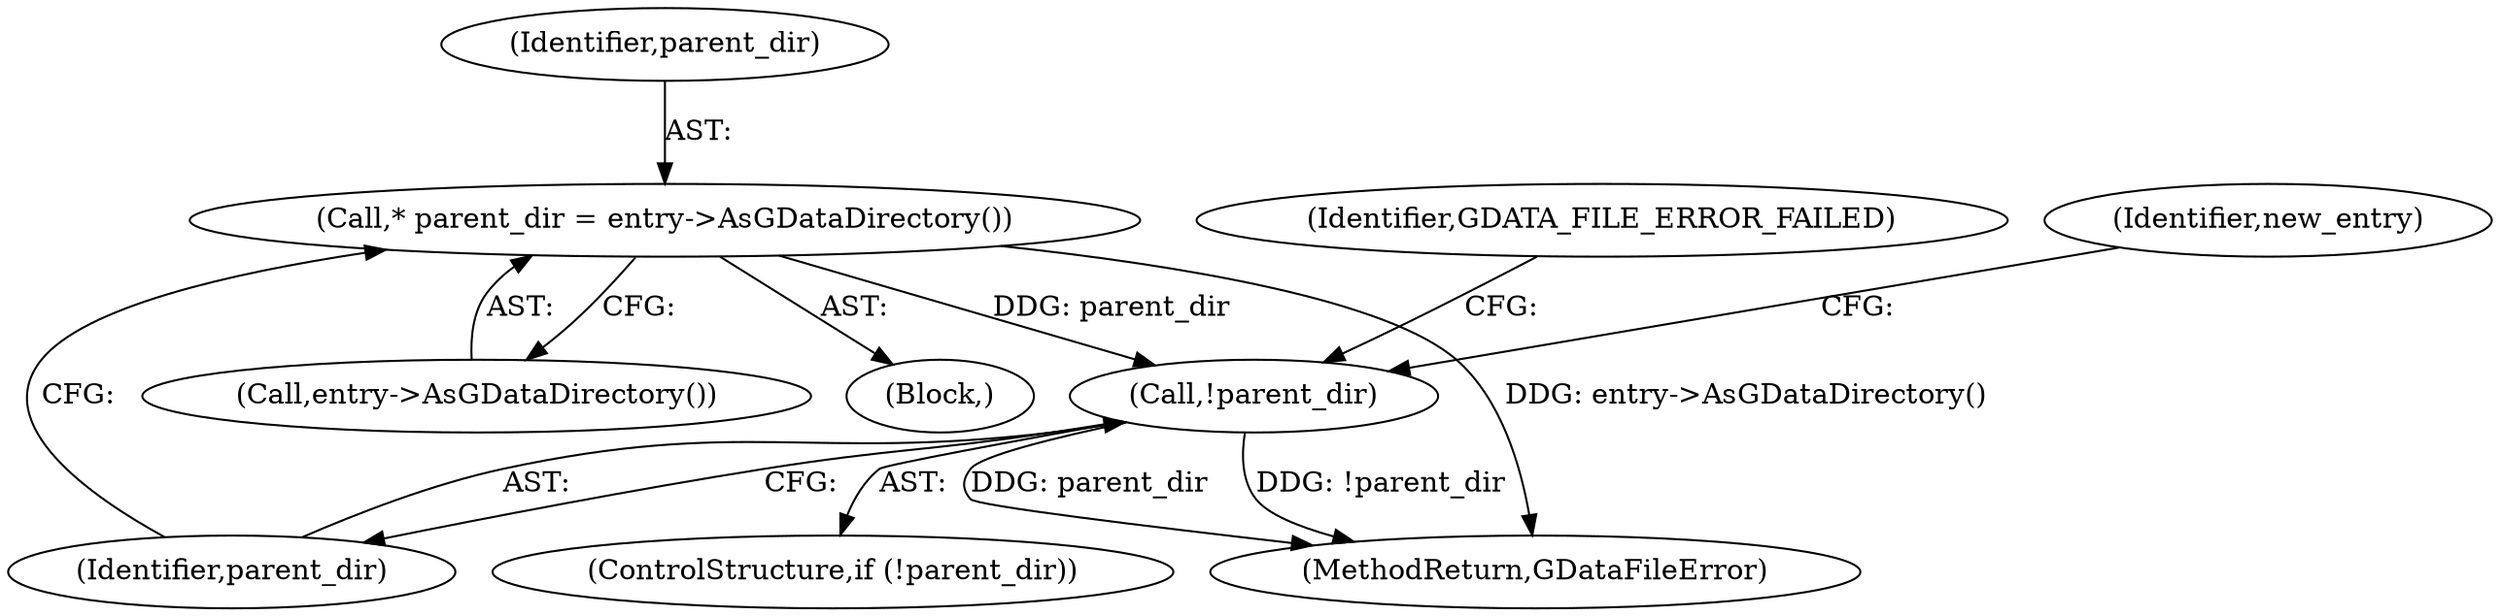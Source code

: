 digraph "0_Chrome_dd3b6fe574edad231c01c78e4647a74c38dc4178@pointer" {
"1000129" [label="(Call,* parent_dir = entry->AsGDataDirectory())"];
"1000133" [label="(Call,!parent_dir)"];
"1000136" [label="(Identifier,GDATA_FILE_ERROR_FAILED)"];
"1000134" [label="(Identifier,parent_dir)"];
"1000139" [label="(Identifier,new_entry)"];
"1000129" [label="(Call,* parent_dir = entry->AsGDataDirectory())"];
"1000132" [label="(ControlStructure,if (!parent_dir))"];
"1000131" [label="(Call,entry->AsGDataDirectory())"];
"1000133" [label="(Call,!parent_dir)"];
"1000155" [label="(MethodReturn,GDataFileError)"];
"1000130" [label="(Identifier,parent_dir)"];
"1000103" [label="(Block,)"];
"1000129" -> "1000103"  [label="AST: "];
"1000129" -> "1000131"  [label="CFG: "];
"1000130" -> "1000129"  [label="AST: "];
"1000131" -> "1000129"  [label="AST: "];
"1000134" -> "1000129"  [label="CFG: "];
"1000129" -> "1000155"  [label="DDG: entry->AsGDataDirectory()"];
"1000129" -> "1000133"  [label="DDG: parent_dir"];
"1000133" -> "1000132"  [label="AST: "];
"1000133" -> "1000134"  [label="CFG: "];
"1000134" -> "1000133"  [label="AST: "];
"1000136" -> "1000133"  [label="CFG: "];
"1000139" -> "1000133"  [label="CFG: "];
"1000133" -> "1000155"  [label="DDG: parent_dir"];
"1000133" -> "1000155"  [label="DDG: !parent_dir"];
}
